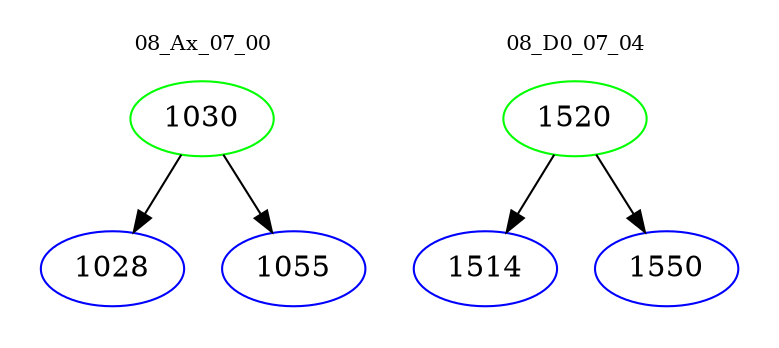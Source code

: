 digraph{
subgraph cluster_0 {
color = white
label = "08_Ax_07_00";
fontsize=10;
T0_1030 [label="1030", color="green"]
T0_1030 -> T0_1028 [color="black"]
T0_1028 [label="1028", color="blue"]
T0_1030 -> T0_1055 [color="black"]
T0_1055 [label="1055", color="blue"]
}
subgraph cluster_1 {
color = white
label = "08_D0_07_04";
fontsize=10;
T1_1520 [label="1520", color="green"]
T1_1520 -> T1_1514 [color="black"]
T1_1514 [label="1514", color="blue"]
T1_1520 -> T1_1550 [color="black"]
T1_1550 [label="1550", color="blue"]
}
}
